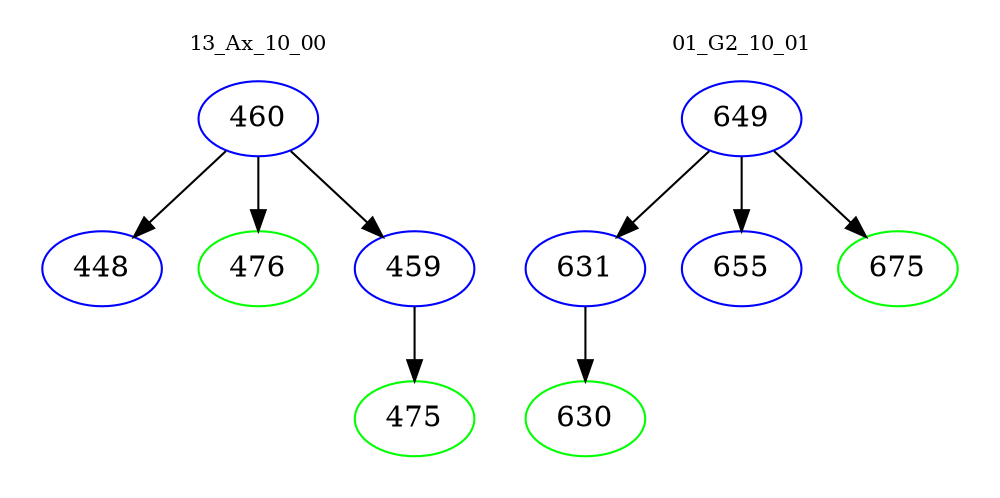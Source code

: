 digraph{
subgraph cluster_0 {
color = white
label = "13_Ax_10_00";
fontsize=10;
T0_460 [label="460", color="blue"]
T0_460 -> T0_448 [color="black"]
T0_448 [label="448", color="blue"]
T0_460 -> T0_476 [color="black"]
T0_476 [label="476", color="green"]
T0_460 -> T0_459 [color="black"]
T0_459 [label="459", color="blue"]
T0_459 -> T0_475 [color="black"]
T0_475 [label="475", color="green"]
}
subgraph cluster_1 {
color = white
label = "01_G2_10_01";
fontsize=10;
T1_649 [label="649", color="blue"]
T1_649 -> T1_631 [color="black"]
T1_631 [label="631", color="blue"]
T1_631 -> T1_630 [color="black"]
T1_630 [label="630", color="green"]
T1_649 -> T1_655 [color="black"]
T1_655 [label="655", color="blue"]
T1_649 -> T1_675 [color="black"]
T1_675 [label="675", color="green"]
}
}
